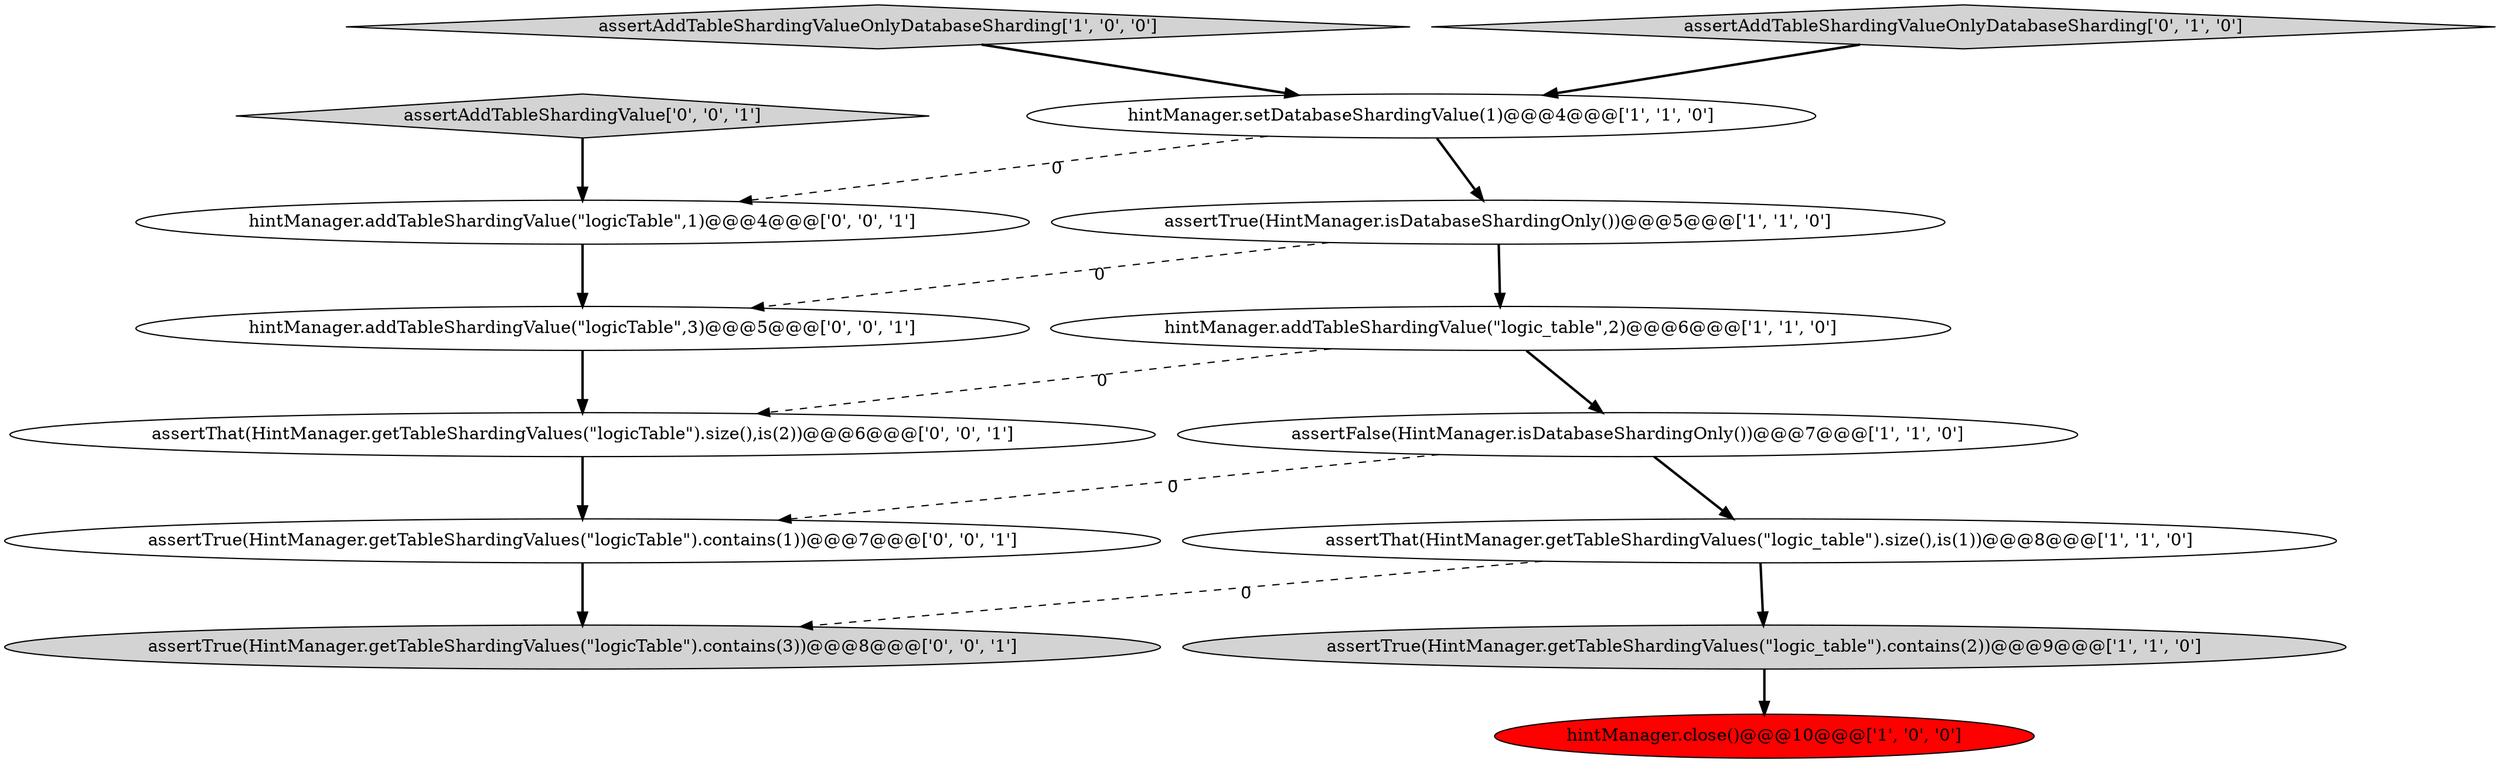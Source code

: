 digraph {
5 [style = filled, label = "assertFalse(HintManager.isDatabaseShardingOnly())@@@7@@@['1', '1', '0']", fillcolor = white, shape = ellipse image = "AAA0AAABBB1BBB"];
7 [style = filled, label = "assertThat(HintManager.getTableShardingValues(\"logic_table\").size(),is(1))@@@8@@@['1', '1', '0']", fillcolor = white, shape = ellipse image = "AAA0AAABBB1BBB"];
9 [style = filled, label = "assertTrue(HintManager.getTableShardingValues(\"logicTable\").contains(1))@@@7@@@['0', '0', '1']", fillcolor = white, shape = ellipse image = "AAA0AAABBB3BBB"];
6 [style = filled, label = "assertAddTableShardingValueOnlyDatabaseSharding['1', '0', '0']", fillcolor = lightgray, shape = diamond image = "AAA0AAABBB1BBB"];
8 [style = filled, label = "assertAddTableShardingValueOnlyDatabaseSharding['0', '1', '0']", fillcolor = lightgray, shape = diamond image = "AAA0AAABBB2BBB"];
11 [style = filled, label = "assertAddTableShardingValue['0', '0', '1']", fillcolor = lightgray, shape = diamond image = "AAA0AAABBB3BBB"];
12 [style = filled, label = "hintManager.addTableShardingValue(\"logicTable\",1)@@@4@@@['0', '0', '1']", fillcolor = white, shape = ellipse image = "AAA0AAABBB3BBB"];
4 [style = filled, label = "hintManager.setDatabaseShardingValue(1)@@@4@@@['1', '1', '0']", fillcolor = white, shape = ellipse image = "AAA0AAABBB1BBB"];
1 [style = filled, label = "hintManager.close()@@@10@@@['1', '0', '0']", fillcolor = red, shape = ellipse image = "AAA1AAABBB1BBB"];
3 [style = filled, label = "assertTrue(HintManager.isDatabaseShardingOnly())@@@5@@@['1', '1', '0']", fillcolor = white, shape = ellipse image = "AAA0AAABBB1BBB"];
13 [style = filled, label = "assertThat(HintManager.getTableShardingValues(\"logicTable\").size(),is(2))@@@6@@@['0', '0', '1']", fillcolor = white, shape = ellipse image = "AAA0AAABBB3BBB"];
10 [style = filled, label = "hintManager.addTableShardingValue(\"logicTable\",3)@@@5@@@['0', '0', '1']", fillcolor = white, shape = ellipse image = "AAA0AAABBB3BBB"];
14 [style = filled, label = "assertTrue(HintManager.getTableShardingValues(\"logicTable\").contains(3))@@@8@@@['0', '0', '1']", fillcolor = lightgray, shape = ellipse image = "AAA0AAABBB3BBB"];
2 [style = filled, label = "assertTrue(HintManager.getTableShardingValues(\"logic_table\").contains(2))@@@9@@@['1', '1', '0']", fillcolor = lightgray, shape = ellipse image = "AAA0AAABBB1BBB"];
0 [style = filled, label = "hintManager.addTableShardingValue(\"logic_table\",2)@@@6@@@['1', '1', '0']", fillcolor = white, shape = ellipse image = "AAA0AAABBB1BBB"];
5->7 [style = bold, label=""];
4->3 [style = bold, label=""];
6->4 [style = bold, label=""];
5->9 [style = dashed, label="0"];
12->10 [style = bold, label=""];
13->9 [style = bold, label=""];
11->12 [style = bold, label=""];
8->4 [style = bold, label=""];
3->10 [style = dashed, label="0"];
10->13 [style = bold, label=""];
7->2 [style = bold, label=""];
2->1 [style = bold, label=""];
7->14 [style = dashed, label="0"];
0->13 [style = dashed, label="0"];
3->0 [style = bold, label=""];
4->12 [style = dashed, label="0"];
0->5 [style = bold, label=""];
9->14 [style = bold, label=""];
}

